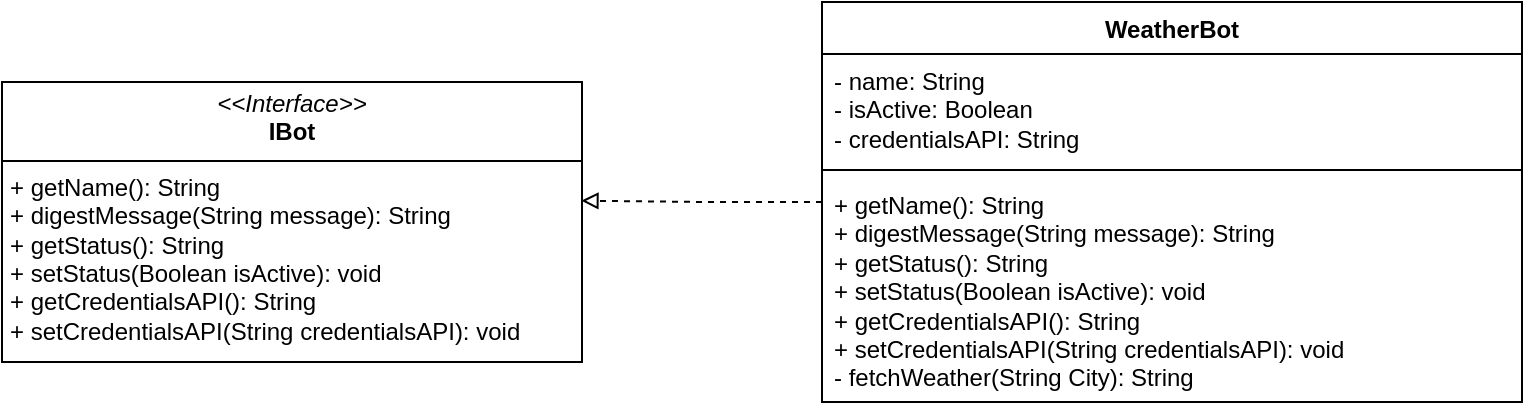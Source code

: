 <mxfile>
    <diagram id="LKiVIgtU7nk1gsyLKb28" name="Page-1">
        <mxGraphModel dx="618" dy="544" grid="1" gridSize="10" guides="1" tooltips="1" connect="1" arrows="1" fold="1" page="1" pageScale="1" pageWidth="827" pageHeight="1169" math="0" shadow="0">
            <root>
                <mxCell id="0"/>
                <mxCell id="1" parent="0"/>
                <mxCell id="OyNV8yJTJvIm3zFJu1Wz-21" style="edgeStyle=orthogonalEdgeStyle;rounded=0;orthogonalLoop=1;jettySize=auto;html=1;entryX=0.999;entryY=0.424;entryDx=0;entryDy=0;endArrow=block;endFill=0;dashed=1;entryPerimeter=0;" parent="1" source="OyNV8yJTJvIm3zFJu1Wz-13" target="OyNV8yJTJvIm3zFJu1Wz-22" edge="1">
                    <mxGeometry relative="1" as="geometry">
                        <mxPoint x="220" y="143" as="targetPoint"/>
                    </mxGeometry>
                </mxCell>
                <mxCell id="OyNV8yJTJvIm3zFJu1Wz-13" value="WeatherBot" style="swimlane;fontStyle=1;align=center;verticalAlign=top;childLayout=stackLayout;horizontal=1;startSize=26;horizontalStack=0;resizeParent=1;resizeParentMax=0;resizeLast=0;collapsible=1;marginBottom=0;whiteSpace=wrap;html=1;" parent="1" vertex="1">
                    <mxGeometry x="450" y="40" width="350" height="200" as="geometry"/>
                </mxCell>
                <mxCell id="OyNV8yJTJvIm3zFJu1Wz-14" value="- name: String&lt;div&gt;- isActive: Boolean&lt;/div&gt;&lt;div&gt;- credentialsAPI: String&lt;/div&gt;&lt;div&gt;&lt;br&gt;&lt;/div&gt;" style="text;strokeColor=none;fillColor=none;align=left;verticalAlign=top;spacingLeft=4;spacingRight=4;overflow=hidden;rotatable=0;points=[[0,0.5],[1,0.5]];portConstraint=eastwest;whiteSpace=wrap;html=1;" parent="OyNV8yJTJvIm3zFJu1Wz-13" vertex="1">
                    <mxGeometry y="26" width="350" height="54" as="geometry"/>
                </mxCell>
                <mxCell id="OyNV8yJTJvIm3zFJu1Wz-15" value="" style="line;strokeWidth=1;fillColor=none;align=left;verticalAlign=middle;spacingTop=-1;spacingLeft=3;spacingRight=3;rotatable=0;labelPosition=right;points=[];portConstraint=eastwest;strokeColor=inherit;" parent="OyNV8yJTJvIm3zFJu1Wz-13" vertex="1">
                    <mxGeometry y="80" width="350" height="8" as="geometry"/>
                </mxCell>
                <mxCell id="OyNV8yJTJvIm3zFJu1Wz-16" value="+ getName(): String&lt;div&gt;+ digestMessage(String message): String&lt;/div&gt;&lt;div&gt;+ getStatus(): String&lt;/div&gt;&lt;div&gt;+ setStatus(Boolean isActive): void&lt;/div&gt;&lt;div&gt;+ getCredentialsAPI(): String&lt;/div&gt;&lt;div&gt;+ setCredentialsAPI(String credentialsAPI): void&lt;/div&gt;&lt;div&gt;- fetchWeather(String City): String&lt;/div&gt;" style="text;strokeColor=none;fillColor=none;align=left;verticalAlign=top;spacingLeft=4;spacingRight=4;overflow=hidden;rotatable=0;points=[[0,0.5],[1,0.5]];portConstraint=eastwest;whiteSpace=wrap;html=1;" parent="OyNV8yJTJvIm3zFJu1Wz-13" vertex="1">
                    <mxGeometry y="88" width="350" height="112" as="geometry"/>
                </mxCell>
                <mxCell id="OyNV8yJTJvIm3zFJu1Wz-22" value="&lt;p style=&quot;margin:0px;margin-top:4px;text-align:center;&quot;&gt;&lt;i&gt;&amp;lt;&amp;lt;Interface&amp;gt;&amp;gt;&lt;/i&gt;&lt;br&gt;&lt;b&gt;IBot&lt;/b&gt;&lt;/p&gt;&lt;hr size=&quot;1&quot; style=&quot;border-style:solid;&quot;&gt;&lt;p style=&quot;margin:0px;margin-left:4px;&quot;&gt;&lt;/p&gt;&lt;p style=&quot;margin:0px;margin-left:4px;&quot;&gt;+ getName(): String&lt;br&gt;+ digestMessage(String message): String&lt;/p&gt;&lt;p style=&quot;margin:0px;margin-left:4px;&quot;&gt;+ getStatus(): String&lt;/p&gt;&lt;p style=&quot;margin:0px;margin-left:4px;&quot;&gt;+ setStatus(Boolean isActive): void&lt;/p&gt;&lt;p style=&quot;margin:0px;margin-left:4px;&quot;&gt;+ getCredentialsAPI(): String&lt;/p&gt;&lt;p style=&quot;margin:0px;margin-left:4px;&quot;&gt;+ setCredentialsAPI(String credentialsAPI): void&lt;/p&gt;&lt;p style=&quot;margin:0px;margin-left:4px;&quot;&gt;&lt;br&gt;&lt;/p&gt;" style="verticalAlign=top;align=left;overflow=fill;html=1;whiteSpace=wrap;" parent="1" vertex="1">
                    <mxGeometry x="40" y="80" width="290" height="140" as="geometry"/>
                </mxCell>
            </root>
        </mxGraphModel>
    </diagram>
</mxfile>